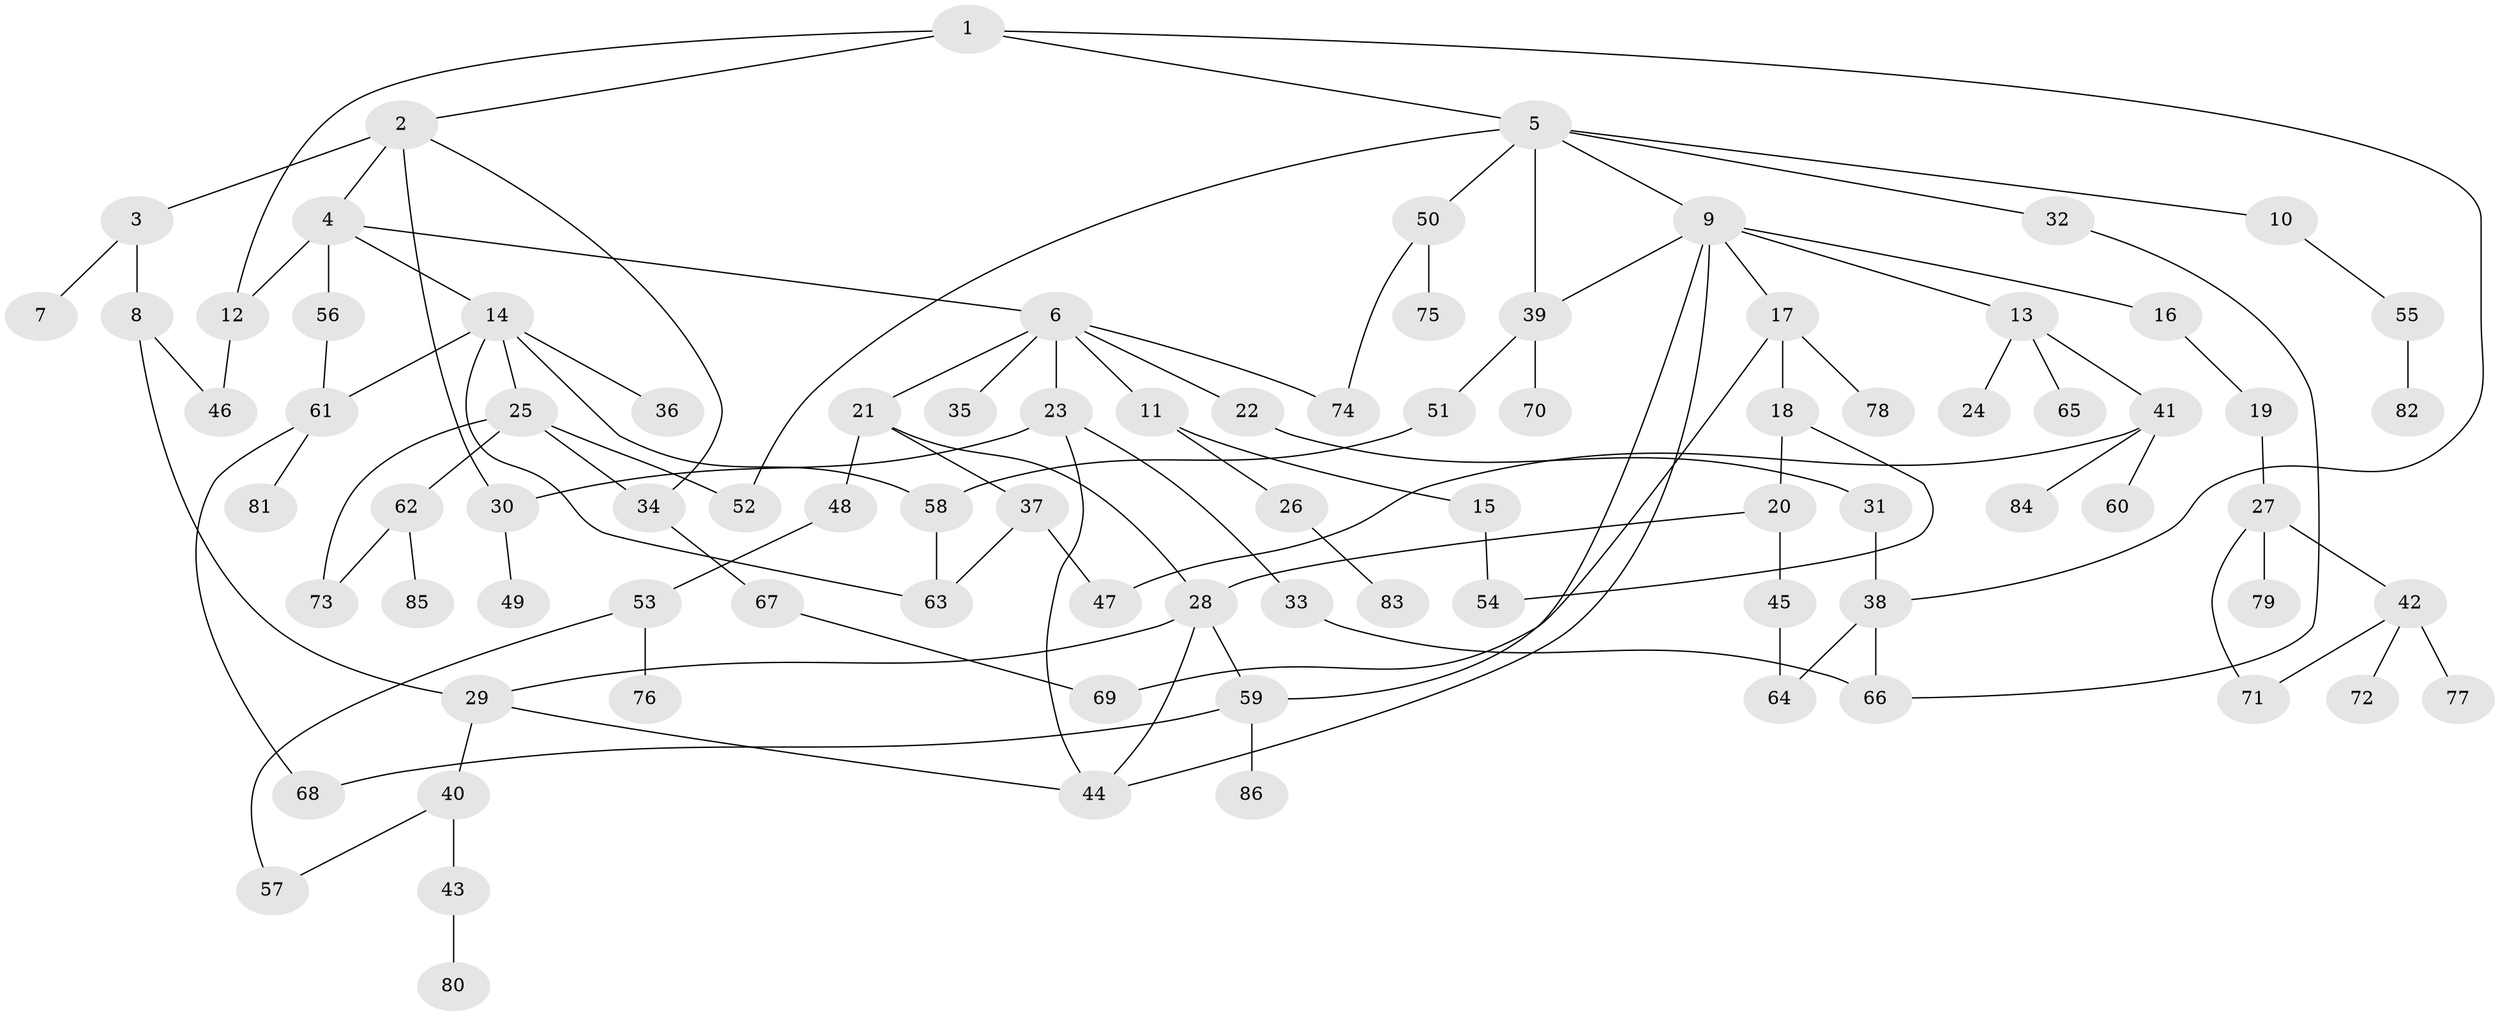 // Generated by graph-tools (version 1.1) at 2025/01/03/09/25 03:01:03]
// undirected, 86 vertices, 113 edges
graph export_dot {
graph [start="1"]
  node [color=gray90,style=filled];
  1;
  2;
  3;
  4;
  5;
  6;
  7;
  8;
  9;
  10;
  11;
  12;
  13;
  14;
  15;
  16;
  17;
  18;
  19;
  20;
  21;
  22;
  23;
  24;
  25;
  26;
  27;
  28;
  29;
  30;
  31;
  32;
  33;
  34;
  35;
  36;
  37;
  38;
  39;
  40;
  41;
  42;
  43;
  44;
  45;
  46;
  47;
  48;
  49;
  50;
  51;
  52;
  53;
  54;
  55;
  56;
  57;
  58;
  59;
  60;
  61;
  62;
  63;
  64;
  65;
  66;
  67;
  68;
  69;
  70;
  71;
  72;
  73;
  74;
  75;
  76;
  77;
  78;
  79;
  80;
  81;
  82;
  83;
  84;
  85;
  86;
  1 -- 2;
  1 -- 5;
  1 -- 38;
  1 -- 12;
  2 -- 3;
  2 -- 4;
  2 -- 30;
  2 -- 34;
  3 -- 7;
  3 -- 8;
  4 -- 6;
  4 -- 12;
  4 -- 14;
  4 -- 56;
  5 -- 9;
  5 -- 10;
  5 -- 32;
  5 -- 50;
  5 -- 52;
  5 -- 39;
  6 -- 11;
  6 -- 21;
  6 -- 22;
  6 -- 23;
  6 -- 35;
  6 -- 74;
  8 -- 46;
  8 -- 29;
  9 -- 13;
  9 -- 16;
  9 -- 17;
  9 -- 39;
  9 -- 59;
  9 -- 44;
  10 -- 55;
  11 -- 15;
  11 -- 26;
  12 -- 46;
  13 -- 24;
  13 -- 41;
  13 -- 65;
  14 -- 25;
  14 -- 36;
  14 -- 58;
  14 -- 61;
  14 -- 63;
  15 -- 54;
  16 -- 19;
  17 -- 18;
  17 -- 69;
  17 -- 78;
  18 -- 20;
  18 -- 54;
  19 -- 27;
  20 -- 45;
  20 -- 28;
  21 -- 28;
  21 -- 37;
  21 -- 48;
  22 -- 31;
  23 -- 33;
  23 -- 44;
  23 -- 30;
  25 -- 52;
  25 -- 62;
  25 -- 73;
  25 -- 34;
  26 -- 83;
  27 -- 42;
  27 -- 71;
  27 -- 79;
  28 -- 29;
  28 -- 44;
  28 -- 59;
  29 -- 40;
  29 -- 44;
  30 -- 49;
  31 -- 38;
  32 -- 66;
  33 -- 66;
  34 -- 67;
  37 -- 47;
  37 -- 63;
  38 -- 64;
  38 -- 66;
  39 -- 51;
  39 -- 70;
  40 -- 43;
  40 -- 57;
  41 -- 60;
  41 -- 84;
  41 -- 47;
  42 -- 72;
  42 -- 77;
  42 -- 71;
  43 -- 80;
  45 -- 64;
  48 -- 53;
  50 -- 74;
  50 -- 75;
  51 -- 58;
  53 -- 76;
  53 -- 57;
  55 -- 82;
  56 -- 61;
  58 -- 63;
  59 -- 68;
  59 -- 86;
  61 -- 81;
  61 -- 68;
  62 -- 85;
  62 -- 73;
  67 -- 69;
}
